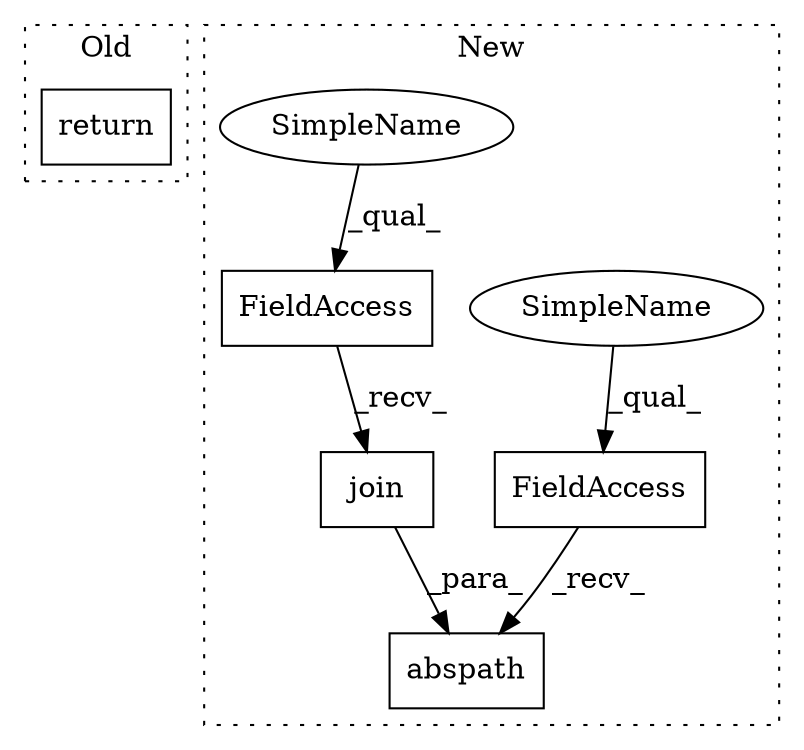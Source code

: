 digraph G {
subgraph cluster0 {
1 [label="return" a="41" s="12777" l="12" shape="box"];
label = "Old";
style="dotted";
}
subgraph cluster1 {
2 [label="abspath" a="32" s="12306,12322" l="8,1" shape="box"];
3 [label="FieldAccess" a="22" s="12298" l="7" shape="box"];
4 [label="FieldAccess" a="22" s="12125" l="7" shape="box"];
5 [label="join" a="32" s="12133,12165" l="5,1" shape="box"];
6 [label="SimpleName" a="42" s="12298" l="2" shape="ellipse"];
7 [label="SimpleName" a="42" s="12125" l="2" shape="ellipse"];
label = "New";
style="dotted";
}
3 -> 2 [label="_recv_"];
4 -> 5 [label="_recv_"];
5 -> 2 [label="_para_"];
6 -> 3 [label="_qual_"];
7 -> 4 [label="_qual_"];
}